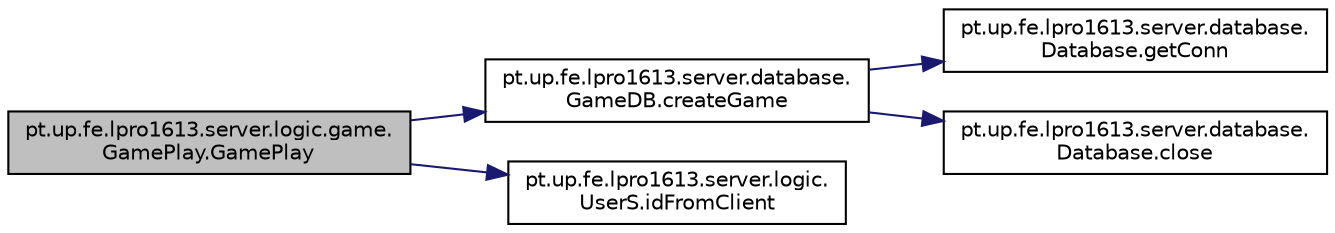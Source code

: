 digraph "pt.up.fe.lpro1613.server.logic.game.GamePlay.GamePlay"
{
  edge [fontname="Helvetica",fontsize="10",labelfontname="Helvetica",labelfontsize="10"];
  node [fontname="Helvetica",fontsize="10",shape=record];
  rankdir="LR";
  Node0 [label="pt.up.fe.lpro1613.server.logic.game.\lGamePlay.GamePlay",height=0.2,width=0.4,color="black", fillcolor="grey75", style="filled", fontcolor="black"];
  Node0 -> Node1 [color="midnightblue",fontsize="10",style="solid",fontname="Helvetica"];
  Node1 [label="pt.up.fe.lpro1613.server.database.\lGameDB.createGame",height=0.2,width=0.4,color="black", fillcolor="white", style="filled",URL="$classpt_1_1up_1_1fe_1_1lpro1613_1_1server_1_1database_1_1_game_d_b.html#af4ec546a91795e5394379cfaaaf073cb"];
  Node1 -> Node2 [color="midnightblue",fontsize="10",style="solid",fontname="Helvetica"];
  Node2 [label="pt.up.fe.lpro1613.server.database.\lDatabase.getConn",height=0.2,width=0.4,color="black", fillcolor="white", style="filled",URL="$classpt_1_1up_1_1fe_1_1lpro1613_1_1server_1_1database_1_1_database.html#aa5ecc24c87d16ca20cc645414d8f3232"];
  Node1 -> Node3 [color="midnightblue",fontsize="10",style="solid",fontname="Helvetica"];
  Node3 [label="pt.up.fe.lpro1613.server.database.\lDatabase.close",height=0.2,width=0.4,color="black", fillcolor="white", style="filled",URL="$classpt_1_1up_1_1fe_1_1lpro1613_1_1server_1_1database_1_1_database.html#ae7e6a39f412e24bea44477224f0fdef0"];
  Node0 -> Node4 [color="midnightblue",fontsize="10",style="solid",fontname="Helvetica"];
  Node4 [label="pt.up.fe.lpro1613.server.logic.\lUserS.idFromClient",height=0.2,width=0.4,color="black", fillcolor="white", style="filled",URL="$classpt_1_1up_1_1fe_1_1lpro1613_1_1server_1_1logic_1_1_user_s.html#a6ce47ad78e634c757be0ffc905799b4c"];
}
